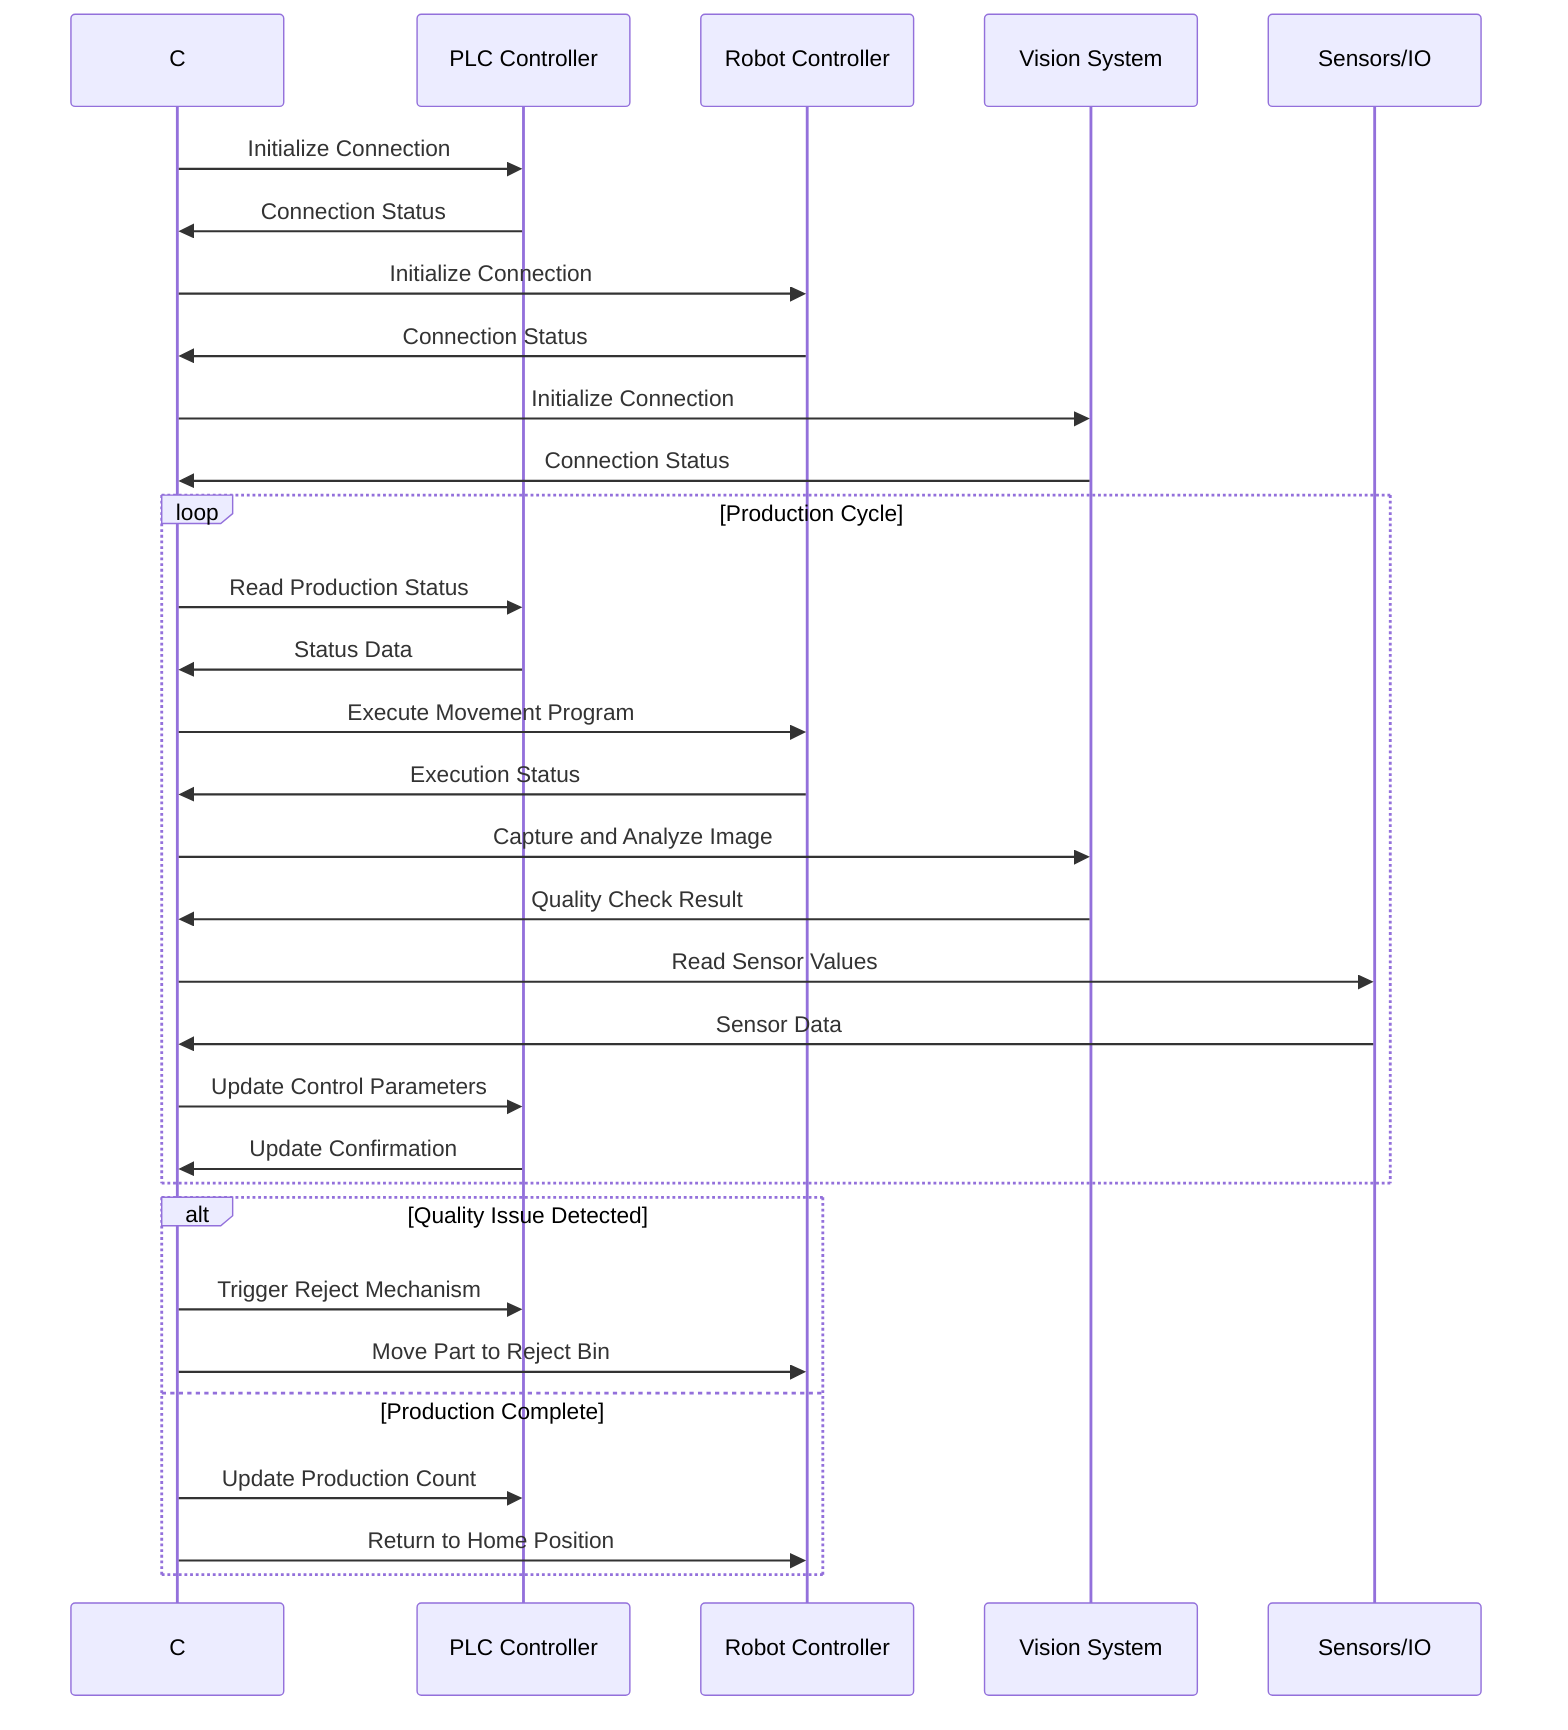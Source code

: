 sequenceDiagram
    participant CS as C# Control System
    participant PLC as PLC Controller
    participant Robot as Robot Controller
    participant Vision as Vision System
    participant Sensors as Sensors/IO
    
    CS->>PLC: Initialize Connection
    PLC->>CS: Connection Status
    
    CS->>Robot: Initialize Connection
    Robot->>CS: Connection Status
    
    CS->>Vision: Initialize Connection
    Vision->>CS: Connection Status
    
    loop Production Cycle
        CS->>PLC: Read Production Status
        PLC->>CS: Status Data
        
        CS->>Robot: Execute Movement Program
        Robot->>CS: Execution Status
        
        CS->>Vision: Capture and Analyze Image
        Vision->>CS: Quality Check Result
        
        CS->>Sensors: Read Sensor Values
        Sensors->>CS: Sensor Data
        
        CS->>PLC: Update Control Parameters
        PLC->>CS: Update Confirmation
    end
    
    alt Quality Issue Detected
        CS->>PLC: Trigger Reject Mechanism
        CS->>Robot: Move Part to Reject Bin
    else Production Complete
        CS->>PLC: Update Production Count
        CS->>Robot: Return to Home Position
    end